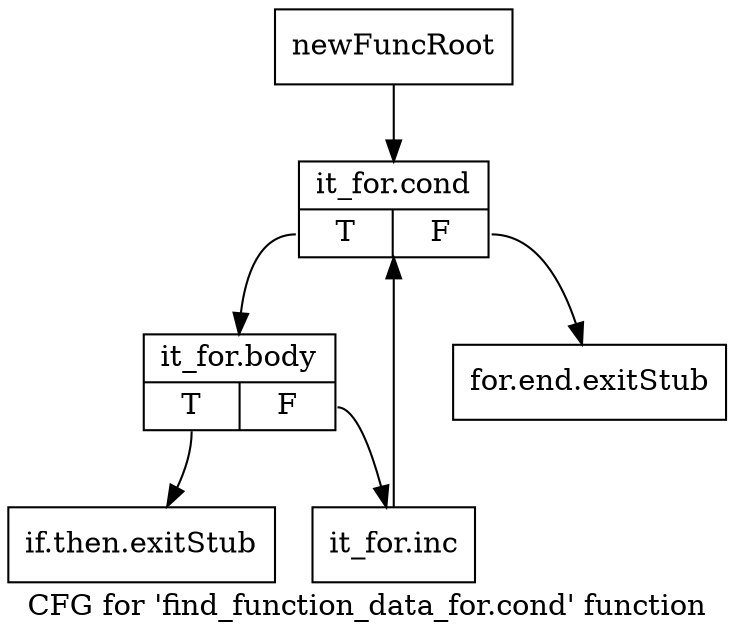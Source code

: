 digraph "CFG for 'find_function_data_for.cond' function" {
	label="CFG for 'find_function_data_for.cond' function";

	Node0xafc7380 [shape=record,label="{newFuncRoot}"];
	Node0xafc7380 -> Node0xafc7d00;
	Node0xafc73d0 [shape=record,label="{for.end.exitStub}"];
	Node0xafc7420 [shape=record,label="{if.then.exitStub}"];
	Node0xafc7d00 [shape=record,label="{it_for.cond|{<s0>T|<s1>F}}"];
	Node0xafc7d00:s0 -> Node0xafc7d50;
	Node0xafc7d00:s1 -> Node0xafc73d0;
	Node0xafc7d50 [shape=record,label="{it_for.body|{<s0>T|<s1>F}}"];
	Node0xafc7d50:s0 -> Node0xafc7420;
	Node0xafc7d50:s1 -> Node0xafc7da0;
	Node0xafc7da0 [shape=record,label="{it_for.inc}"];
	Node0xafc7da0 -> Node0xafc7d00;
}
